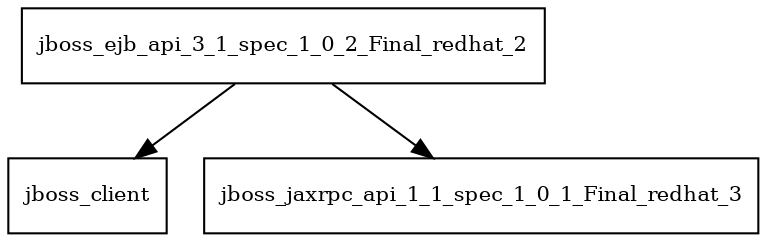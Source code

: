 digraph jboss_ejb_api_3_1_spec_1_0_2_Final_redhat_2_dependencies {
  node [shape = box, fontsize=10.0];
  jboss_ejb_api_3_1_spec_1_0_2_Final_redhat_2 -> jboss_client;
  jboss_ejb_api_3_1_spec_1_0_2_Final_redhat_2 -> jboss_jaxrpc_api_1_1_spec_1_0_1_Final_redhat_3;
}
